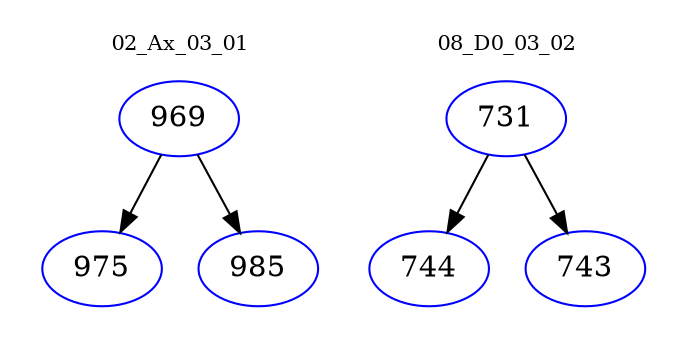 digraph{
subgraph cluster_0 {
color = white
label = "02_Ax_03_01";
fontsize=10;
T0_969 [label="969", color="blue"]
T0_969 -> T0_975 [color="black"]
T0_975 [label="975", color="blue"]
T0_969 -> T0_985 [color="black"]
T0_985 [label="985", color="blue"]
}
subgraph cluster_1 {
color = white
label = "08_D0_03_02";
fontsize=10;
T1_731 [label="731", color="blue"]
T1_731 -> T1_744 [color="black"]
T1_744 [label="744", color="blue"]
T1_731 -> T1_743 [color="black"]
T1_743 [label="743", color="blue"]
}
}
